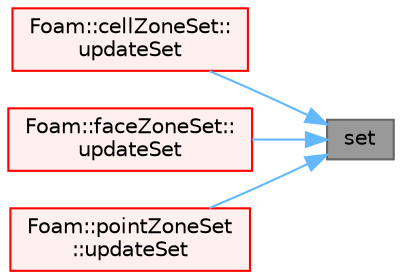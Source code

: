 digraph "set"
{
 // LATEX_PDF_SIZE
  bgcolor="transparent";
  edge [fontname=Helvetica,fontsize=10,labelfontname=Helvetica,labelfontsize=10];
  node [fontname=Helvetica,fontsize=10,shape=box,height=0.2,width=0.4];
  rankdir="RL";
  Node1 [id="Node000001",label="set",height=0.2,width=0.4,color="gray40", fillcolor="grey60", style="filled", fontcolor="black",tooltip=" "];
  Node1 -> Node2 [id="edge1_Node000001_Node000002",dir="back",color="steelblue1",style="solid",tooltip=" "];
  Node2 [id="Node000002",label="Foam::cellZoneSet::\lupdateSet",height=0.2,width=0.4,color="red", fillcolor="#FFF0F0", style="filled",URL="$classFoam_1_1cellZoneSet.html#afc9e2e914d3928dd7281d2ac71452052",tooltip=" "];
  Node1 -> Node6 [id="edge2_Node000001_Node000006",dir="back",color="steelblue1",style="solid",tooltip=" "];
  Node6 [id="Node000006",label="Foam::faceZoneSet::\lupdateSet",height=0.2,width=0.4,color="red", fillcolor="#FFF0F0", style="filled",URL="$classFoam_1_1faceZoneSet.html#afc9e2e914d3928dd7281d2ac71452052",tooltip=" "];
  Node1 -> Node10 [id="edge3_Node000001_Node000010",dir="back",color="steelblue1",style="solid",tooltip=" "];
  Node10 [id="Node000010",label="Foam::pointZoneSet\l::updateSet",height=0.2,width=0.4,color="red", fillcolor="#FFF0F0", style="filled",URL="$classFoam_1_1pointZoneSet.html#afc9e2e914d3928dd7281d2ac71452052",tooltip=" "];
}
